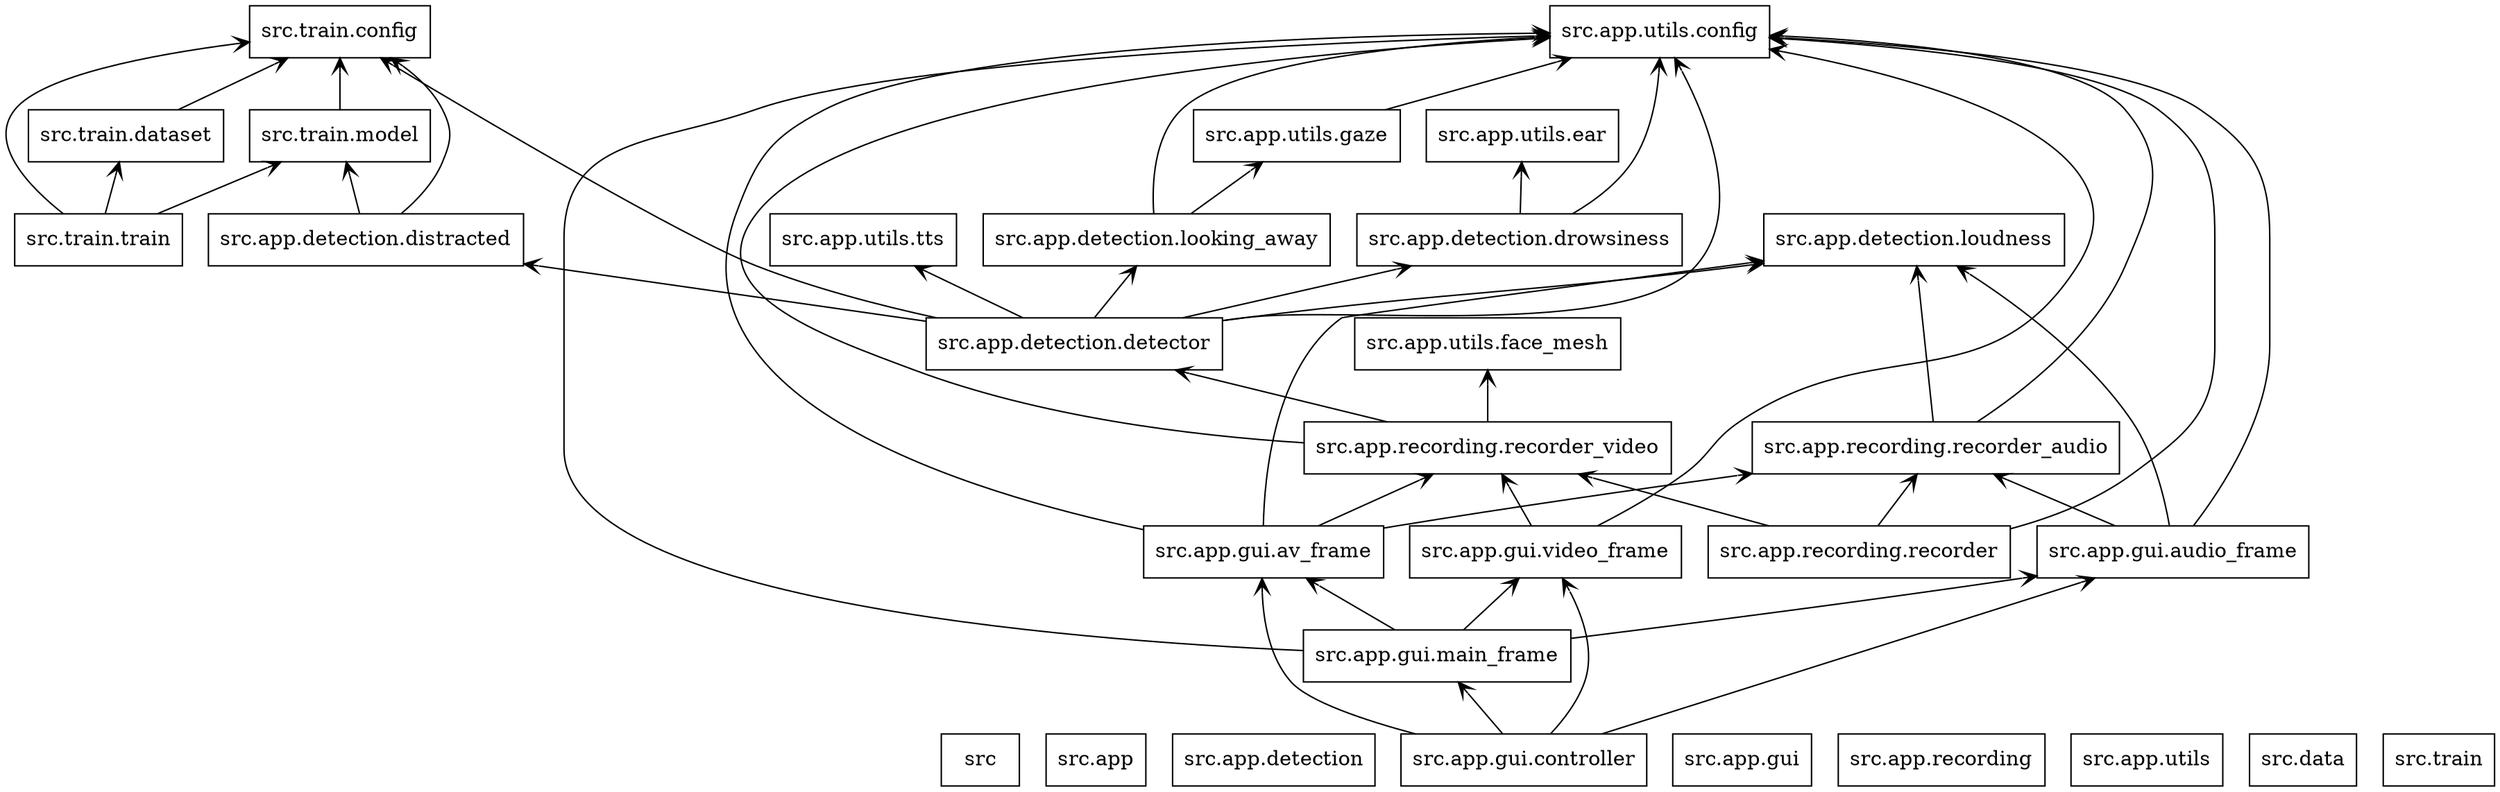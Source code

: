 digraph "packages" {
rankdir=BT
charset="utf-8"
"src" [color="black", label=<src>, shape="box", style="solid"];
"src.app" [color="black", label=<src.app>, shape="box", style="solid"];
"src.app.detection" [color="black", label=<src.app.detection>, shape="box", style="solid"];
"src.app.detection.detector" [color="black", label=<src.app.detection.detector>, shape="box", style="solid"];
"src.app.detection.distracted" [color="black", label=<src.app.detection.distracted>, shape="box", style="solid"];
"src.app.detection.drowsiness" [color="black", label=<src.app.detection.drowsiness>, shape="box", style="solid"];
"src.app.detection.looking_away" [color="black", label=<src.app.detection.looking_away>, shape="box", style="solid"];
"src.app.detection.loudness" [color="black", label=<src.app.detection.loudness>, shape="box", style="solid"];
"src.app.gui" [color="black", label=<src.app.gui>, shape="box", style="solid"];
"src.app.gui.audio_frame" [color="black", label=<src.app.gui.audio_frame>, shape="box", style="solid"];
"src.app.gui.av_frame" [color="black", label=<src.app.gui.av_frame>, shape="box", style="solid"];
"src.app.gui.controller" [color="black", label=<src.app.gui.controller>, shape="box", style="solid"];
"src.app.gui.main_frame" [color="black", label=<src.app.gui.main_frame>, shape="box", style="solid"];
"src.app.gui.video_frame" [color="black", label=<src.app.gui.video_frame>, shape="box", style="solid"];
"src.app.recording" [color="black", label=<src.app.recording>, shape="box", style="solid"];
"src.app.recording.recorder" [color="black", label=<src.app.recording.recorder>, shape="box", style="solid"];
"src.app.recording.recorder_audio" [color="black", label=<src.app.recording.recorder_audio>, shape="box", style="solid"];
"src.app.recording.recorder_video" [color="black", label=<src.app.recording.recorder_video>, shape="box", style="solid"];
"src.app.utils" [color="black", label=<src.app.utils>, shape="box", style="solid"];
"src.app.utils.config" [color="black", label=<src.app.utils.config>, shape="box", style="solid"];
"src.app.utils.ear" [color="black", label=<src.app.utils.ear>, shape="box", style="solid"];
"src.app.utils.face_mesh" [color="black", label=<src.app.utils.face_mesh>, shape="box", style="solid"];
"src.app.utils.gaze" [color="black", label=<src.app.utils.gaze>, shape="box", style="solid"];
"src.app.utils.tts" [color="black", label=<src.app.utils.tts>, shape="box", style="solid"];
"src.data" [color="black", label=<src.data>, shape="box", style="solid"];
"src.train" [color="black", label=<src.train>, shape="box", style="solid"];
"src.train.config" [color="black", label=<src.train.config>, shape="box", style="solid"];
"src.train.dataset" [color="black", label=<src.train.dataset>, shape="box", style="solid"];
"src.train.model" [color="black", label=<src.train.model>, shape="box", style="solid"];
"src.train.train" [color="black", label=<src.train.train>, shape="box", style="solid"];
"src.app.detection.detector" -> "src.app.detection.distracted" [arrowhead="open", arrowtail="none"];
"src.app.detection.detector" -> "src.app.detection.drowsiness" [arrowhead="open", arrowtail="none"];
"src.app.detection.detector" -> "src.app.detection.looking_away" [arrowhead="open", arrowtail="none"];
"src.app.detection.detector" -> "src.app.detection.loudness" [arrowhead="open", arrowtail="none"];
"src.app.detection.detector" -> "src.app.utils.config" [arrowhead="open", arrowtail="none"];
"src.app.detection.detector" -> "src.app.utils.tts" [arrowhead="open", arrowtail="none"];
"src.app.detection.detector" -> "src.train.config" [arrowhead="open", arrowtail="none"];
"src.app.detection.distracted" -> "src.train.config" [arrowhead="open", arrowtail="none"];
"src.app.detection.distracted" -> "src.train.model" [arrowhead="open", arrowtail="none"];
"src.app.detection.drowsiness" -> "src.app.utils.config" [arrowhead="open", arrowtail="none"];
"src.app.detection.drowsiness" -> "src.app.utils.ear" [arrowhead="open", arrowtail="none"];
"src.app.detection.looking_away" -> "src.app.utils.config" [arrowhead="open", arrowtail="none"];
"src.app.detection.looking_away" -> "src.app.utils.gaze" [arrowhead="open", arrowtail="none"];
"src.app.gui.audio_frame" -> "src.app.detection.loudness" [arrowhead="open", arrowtail="none"];
"src.app.gui.audio_frame" -> "src.app.recording.recorder_audio" [arrowhead="open", arrowtail="none"];
"src.app.gui.audio_frame" -> "src.app.utils.config" [arrowhead="open", arrowtail="none"];
"src.app.gui.av_frame" -> "src.app.detection.loudness" [arrowhead="open", arrowtail="none"];
"src.app.gui.av_frame" -> "src.app.recording.recorder_audio" [arrowhead="open", arrowtail="none"];
"src.app.gui.av_frame" -> "src.app.recording.recorder_video" [arrowhead="open", arrowtail="none"];
"src.app.gui.av_frame" -> "src.app.utils.config" [arrowhead="open", arrowtail="none"];
"src.app.gui.controller" -> "src.app.gui.audio_frame" [arrowhead="open", arrowtail="none"];
"src.app.gui.controller" -> "src.app.gui.av_frame" [arrowhead="open", arrowtail="none"];
"src.app.gui.controller" -> "src.app.gui.main_frame" [arrowhead="open", arrowtail="none"];
"src.app.gui.controller" -> "src.app.gui.video_frame" [arrowhead="open", arrowtail="none"];
"src.app.gui.main_frame" -> "src.app.gui.audio_frame" [arrowhead="open", arrowtail="none"];
"src.app.gui.main_frame" -> "src.app.gui.av_frame" [arrowhead="open", arrowtail="none"];
"src.app.gui.main_frame" -> "src.app.gui.video_frame" [arrowhead="open", arrowtail="none"];
"src.app.gui.main_frame" -> "src.app.utils.config" [arrowhead="open", arrowtail="none"];
"src.app.gui.video_frame" -> "src.app.recording.recorder_video" [arrowhead="open", arrowtail="none"];
"src.app.gui.video_frame" -> "src.app.utils.config" [arrowhead="open", arrowtail="none"];
"src.app.recording.recorder" -> "src.app.recording.recorder_audio" [arrowhead="open", arrowtail="none"];
"src.app.recording.recorder" -> "src.app.recording.recorder_video" [arrowhead="open", arrowtail="none"];
"src.app.recording.recorder" -> "src.app.utils.config" [arrowhead="open", arrowtail="none"];
"src.app.recording.recorder_audio" -> "src.app.detection.loudness" [arrowhead="open", arrowtail="none"];
"src.app.recording.recorder_audio" -> "src.app.utils.config" [arrowhead="open", arrowtail="none"];
"src.app.recording.recorder_video" -> "src.app.detection.detector" [arrowhead="open", arrowtail="none"];
"src.app.recording.recorder_video" -> "src.app.utils.config" [arrowhead="open", arrowtail="none"];
"src.app.recording.recorder_video" -> "src.app.utils.face_mesh" [arrowhead="open", arrowtail="none"];
"src.app.utils.gaze" -> "src.app.utils.config" [arrowhead="open", arrowtail="none"];
"src.train.dataset" -> "src.train.config" [arrowhead="open", arrowtail="none"];
"src.train.model" -> "src.train.config" [arrowhead="open", arrowtail="none"];
"src.train.train" -> "src.train.config" [arrowhead="open", arrowtail="none"];
"src.train.train" -> "src.train.dataset" [arrowhead="open", arrowtail="none"];
"src.train.train" -> "src.train.model" [arrowhead="open", arrowtail="none"];
}
